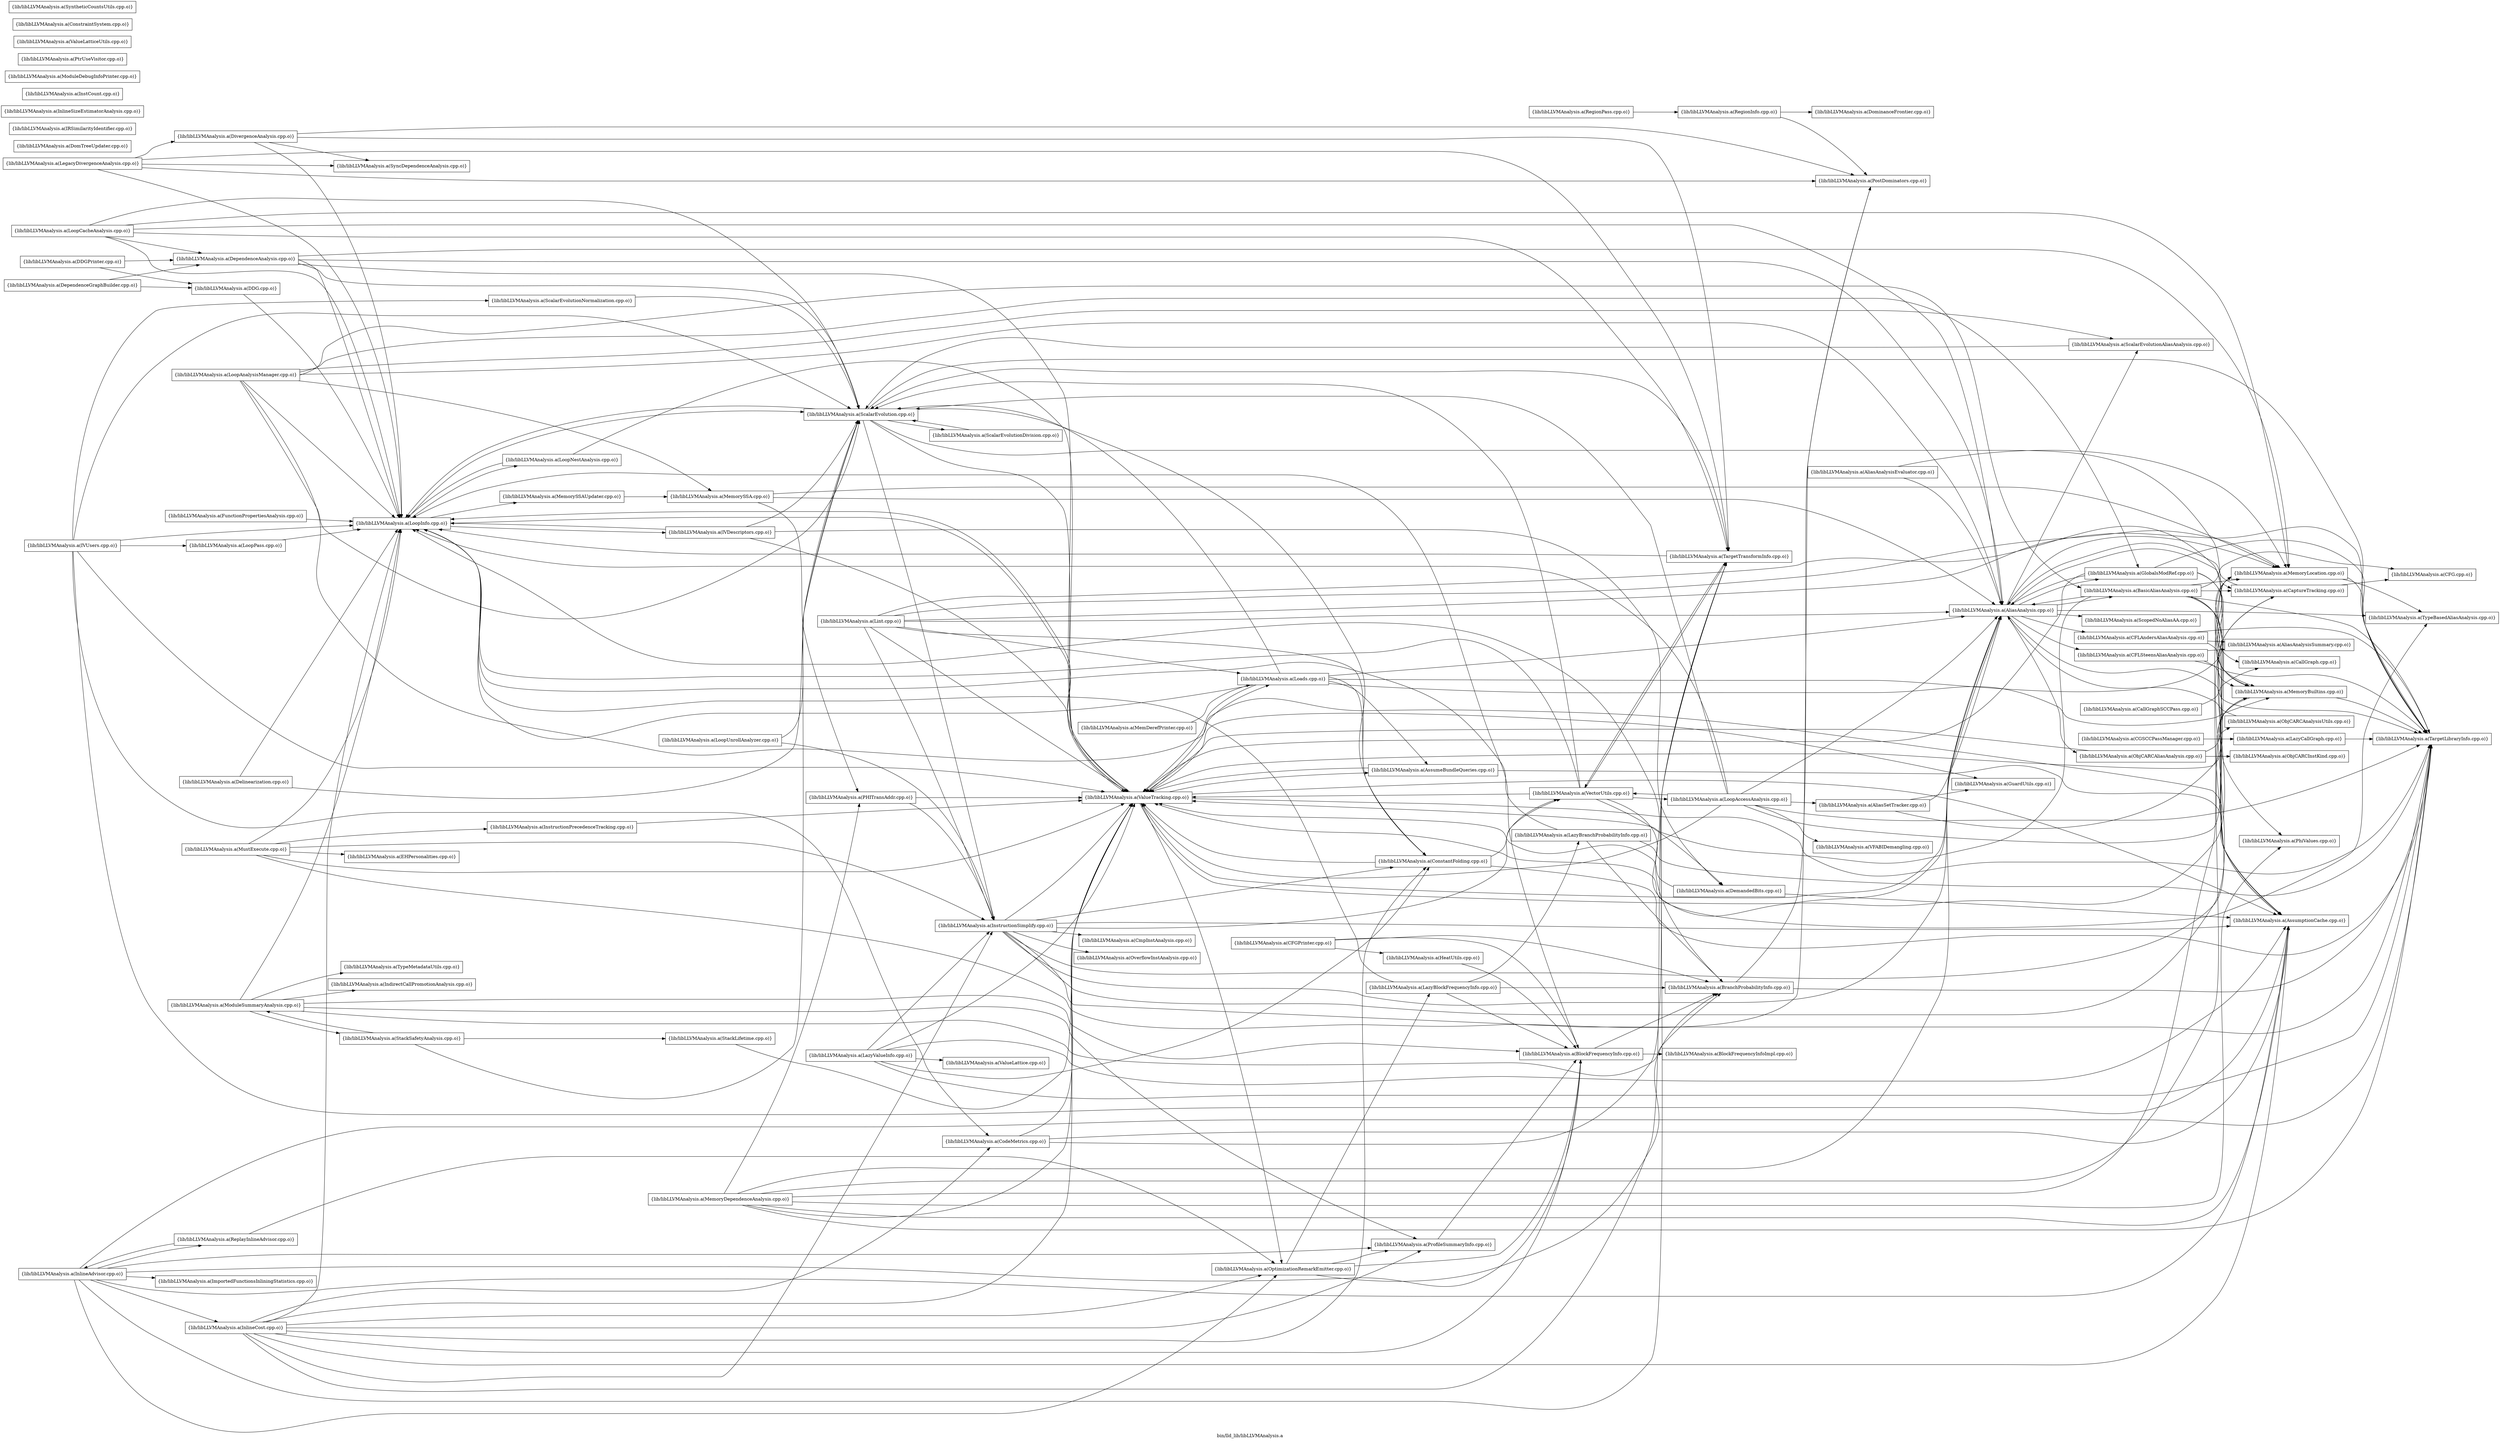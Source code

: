 digraph "bin/lld_lib/libLLVMAnalysis.a" {
	label="bin/lld_lib/libLLVMAnalysis.a";
	rankdir=LR;

	Node0x559e3edf7668 [shape=record,shape=box,group=0,label="{lib/libLLVMAnalysis.a(EHPersonalities.cpp.o)}"];
	Node0x559e3ee01a78 [shape=record,shape=box,group=0,label="{lib/libLLVMAnalysis.a(VectorUtils.cpp.o)}"];
	Node0x559e3ee01a78 -> Node0x559e3edf4e68;
	Node0x559e3ee01a78 -> Node0x559e3ee0d328;
	Node0x559e3ee01a78 -> Node0x559e3edef6e8;
	Node0x559e3ee01a78 -> Node0x559e3ee02c98;
	Node0x559e3ee01a78 -> Node0x559e3edfe9b8;
	Node0x559e3ee01a78 -> Node0x559e3edff4a8;
	Node0x559e3ee01a78 -> Node0x559e3ee021a8;
	Node0x559e3edfe9b8 [shape=record,shape=box,group=0,label="{lib/libLLVMAnalysis.a(TargetTransformInfo.cpp.o)}"];
	Node0x559e3edfe9b8 -> Node0x559e3edef6e8;
	Node0x559e3edfe9b8 -> Node0x559e3ee02c98;
	Node0x559e3edfe9b8 -> Node0x559e3ee01a78;
	Node0x559e3ee021a8 [shape=record,shape=box,group=0,label="{lib/libLLVMAnalysis.a(ValueTracking.cpp.o)}"];
	Node0x559e3ee021a8 -> Node0x559e3ee099a8;
	Node0x559e3ee021a8 -> Node0x559e3ee120f8;
	Node0x559e3ee021a8 -> Node0x559e3ee127d8;
	Node0x559e3ee021a8 -> Node0x559e3edee8d8;
	Node0x559e3ee021a8 -> Node0x559e3ee0cba8;
	Node0x559e3ee021a8 -> Node0x559e3edef6e8;
	Node0x559e3ee021a8 -> Node0x559e3edf7078;
	Node0x559e3ee021a8 -> Node0x559e3edff188;
	Node0x559e3edf4cd8 [shape=record,shape=box,group=0,label="{lib/libLLVMAnalysis.a(ProfileSummaryInfo.cpp.o)}"];
	Node0x559e3edf4cd8 -> Node0x559e3ee15ca8;
	Node0x559e3ee099a8 [shape=record,shape=box,group=0,label="{lib/libLLVMAnalysis.a(AliasAnalysis.cpp.o)}"];
	Node0x559e3ee099a8 -> Node0x559e3ee11b58;
	Node0x559e3ee099a8 -> Node0x559e3ee0ed18;
	Node0x559e3ee099a8 -> Node0x559e3edf0228;
	Node0x559e3ee099a8 -> Node0x559e3edee5b8;
	Node0x559e3ee099a8 -> Node0x559e3edee6a8;
	Node0x559e3ee099a8 -> Node0x559e3edf18f8;
	Node0x559e3ee099a8 -> Node0x559e3edf6088;
	Node0x559e3ee099a8 -> Node0x559e3ee03418;
	Node0x559e3ee099a8 -> Node0x559e3edff188;
	Node0x559e3ee099a8 -> Node0x559e3edff4a8;
	Node0x559e3ee099a8 -> Node0x559e3ee00e98;
	Node0x559e3ee099a8 -> Node0x559e3ee021a8;
	Node0x559e3edf65d8 [shape=record,shape=box,group=0,label="{lib/libLLVMAnalysis.a(DomTreeUpdater.cpp.o)}"];
	Node0x559e3edef6e8 [shape=record,shape=box,group=0,label="{lib/libLLVMAnalysis.a(LoopInfo.cpp.o)}"];
	Node0x559e3edef6e8 -> Node0x559e3ee07e78;
	Node0x559e3edef6e8 -> Node0x559e3edee838;
	Node0x559e3edef6e8 -> Node0x559e3edf2848;
	Node0x559e3edef6e8 -> Node0x559e3ee02c98;
	Node0x559e3edef6e8 -> Node0x559e3ee021a8;
	Node0x559e3ee02c98 [shape=record,shape=box,group=0,label="{lib/libLLVMAnalysis.a(ScalarEvolution.cpp.o)}"];
	Node0x559e3ee02c98 -> Node0x559e3ee127d8;
	Node0x559e3ee02c98 -> Node0x559e3ee01988;
	Node0x559e3ee02c98 -> Node0x559e3ee11568;
	Node0x559e3ee02c98 -> Node0x559e3edef6e8;
	Node0x559e3ee02c98 -> Node0x559e3ee03c38;
	Node0x559e3ee02c98 -> Node0x559e3edff188;
	Node0x559e3ee02c98 -> Node0x559e3ee021a8;
	Node0x559e3ee01988 [shape=record,shape=box,group=0,label="{lib/libLLVMAnalysis.a(ConstantFolding.cpp.o)}"];
	Node0x559e3ee01988 -> Node0x559e3edff188;
	Node0x559e3ee01988 -> Node0x559e3ee021a8;
	Node0x559e3ee01988 -> Node0x559e3ee01a78;
	Node0x559e3ee15ca8 [shape=record,shape=box,group=0,label="{lib/libLLVMAnalysis.a(BlockFrequencyInfo.cpp.o)}"];
	Node0x559e3ee15ca8 -> Node0x559e3ee15028;
	Node0x559e3ee15ca8 -> Node0x559e3ee15938;
	Node0x559e3ee15ca8 -> Node0x559e3edef6e8;
	Node0x559e3ee15938 [shape=record,shape=box,group=0,label="{lib/libLLVMAnalysis.a(BranchProbabilityInfo.cpp.o)}"];
	Node0x559e3ee15938 -> Node0x559e3edef6e8;
	Node0x559e3ee15938 -> Node0x559e3edf4148;
	Node0x559e3ee15938 -> Node0x559e3edff188;
	Node0x559e3edf7078 [shape=record,shape=box,group=0,label="{lib/libLLVMAnalysis.a(OptimizationRemarkEmitter.cpp.o)}"];
	Node0x559e3edf7078 -> Node0x559e3ee15ca8;
	Node0x559e3edf7078 -> Node0x559e3ee15938;
	Node0x559e3edf7078 -> Node0x559e3ee0f088;
	Node0x559e3edf7078 -> Node0x559e3edf4cd8;
	Node0x559e3edff4a8 [shape=record,shape=box,group=0,label="{lib/libLLVMAnalysis.a(TypeBasedAliasAnalysis.cpp.o)}"];
	Node0x559e3ee0f088 [shape=record,shape=box,group=0,label="{lib/libLLVMAnalysis.a(LazyBlockFrequencyInfo.cpp.o)}"];
	Node0x559e3ee0f088 -> Node0x559e3ee15ca8;
	Node0x559e3ee0f088 -> Node0x559e3ee15938;
	Node0x559e3ee0f088 -> Node0x559e3ee0f3f8;
	Node0x559e3ee0f088 -> Node0x559e3edef6e8;
	Node0x559e3edff188 [shape=record,shape=box,group=0,label="{lib/libLLVMAnalysis.a(TargetLibraryInfo.cpp.o)}"];
	Node0x559e3ee0e818 [shape=record,shape=box,group=0,label="{lib/libLLVMAnalysis.a(LegacyDivergenceAnalysis.cpp.o)}"];
	Node0x559e3ee0e818 -> Node0x559e3edf5f48;
	Node0x559e3ee0e818 -> Node0x559e3edef6e8;
	Node0x559e3ee0e818 -> Node0x559e3edf4148;
	Node0x559e3ee0e818 -> Node0x559e3ee0a7b8;
	Node0x559e3ee0e818 -> Node0x559e3edfe9b8;
	Node0x559e3ee14c18 [shape=record,shape=box,group=0,label="{lib/libLLVMAnalysis.a(CFG.cpp.o)}"];
	Node0x559e3ee0a448 [shape=record,shape=box,group=0,label="{lib/libLLVMAnalysis.a(StackSafetyAnalysis.cpp.o)}"];
	Node0x559e3ee0a448 -> Node0x559e3edf0bd8;
	Node0x559e3ee0a448 -> Node0x559e3ee02c98;
	Node0x559e3ee0a448 -> Node0x559e3ee04c78;
	Node0x559e3edf0bd8 [shape=record,shape=box,group=0,label="{lib/libLLVMAnalysis.a(ModuleSummaryAnalysis.cpp.o)}"];
	Node0x559e3edf0bd8 -> Node0x559e3ee15ca8;
	Node0x559e3edf0bd8 -> Node0x559e3ee15938;
	Node0x559e3edf0bd8 -> Node0x559e3ee052b8;
	Node0x559e3edf0bd8 -> Node0x559e3edef6e8;
	Node0x559e3edf0bd8 -> Node0x559e3edf4cd8;
	Node0x559e3edf0bd8 -> Node0x559e3ee0a448;
	Node0x559e3edf0bd8 -> Node0x559e3ee00308;
	Node0x559e3ee15028 [shape=record,shape=box,group=0,label="{lib/libLLVMAnalysis.a(BlockFrequencyInfoImpl.cpp.o)}"];
	Node0x559e3ee11b58 [shape=record,shape=box,group=0,label="{lib/libLLVMAnalysis.a(BasicAliasAnalysis.cpp.o)}"];
	Node0x559e3ee11b58 -> Node0x559e3ee099a8;
	Node0x559e3ee11b58 -> Node0x559e3ee127d8;
	Node0x559e3ee11b58 -> Node0x559e3ee14c18;
	Node0x559e3ee11b58 -> Node0x559e3edee5b8;
	Node0x559e3ee11b58 -> Node0x559e3edf0db8;
	Node0x559e3ee11b58 -> Node0x559e3edf18f8;
	Node0x559e3ee11b58 -> Node0x559e3edf46e8;
	Node0x559e3ee11b58 -> Node0x559e3edff188;
	Node0x559e3ee11b58 -> Node0x559e3ee021a8;
	Node0x559e3edf6da8 [shape=record,shape=box,group=0,label="{lib/libLLVMAnalysis.a(DominanceFrontier.cpp.o)}"];
	Node0x559e3edee6a8 [shape=record,shape=box,group=0,label="{lib/libLLVMAnalysis.a(GlobalsModRef.cpp.o)}"];
	Node0x559e3edee6a8 -> Node0x559e3ee099a8;
	Node0x559e3edee6a8 -> Node0x559e3edefeb8;
	Node0x559e3edee6a8 -> Node0x559e3edf0db8;
	Node0x559e3edee6a8 -> Node0x559e3edff188;
	Node0x559e3edee6a8 -> Node0x559e3ee021a8;
	Node0x559e3ee060c8 [shape=record,shape=box,group=0,label="{lib/libLLVMAnalysis.a(IVUsers.cpp.o)}"];
	Node0x559e3ee060c8 -> Node0x559e3ee127d8;
	Node0x559e3ee060c8 -> Node0x559e3ee01de8;
	Node0x559e3ee060c8 -> Node0x559e3edef6e8;
	Node0x559e3ee060c8 -> Node0x559e3edefd28;
	Node0x559e3ee060c8 -> Node0x559e3ee02c98;
	Node0x559e3ee060c8 -> Node0x559e3ee04318;
	Node0x559e3ee060c8 -> Node0x559e3ee021a8;
	Node0x559e3edf1498 [shape=record,shape=box,group=0,label="{lib/libLLVMAnalysis.a(MemoryDependenceAnalysis.cpp.o)}"];
	Node0x559e3edf1498 -> Node0x559e3ee099a8;
	Node0x559e3edf1498 -> Node0x559e3ee127d8;
	Node0x559e3edf1498 -> Node0x559e3edf0db8;
	Node0x559e3edf1498 -> Node0x559e3edf18f8;
	Node0x559e3edf1498 -> Node0x559e3edf56d8;
	Node0x559e3edf1498 -> Node0x559e3edf46e8;
	Node0x559e3edf1498 -> Node0x559e3edff188;
	Node0x559e3edf1498 -> Node0x559e3ee021a8;
	Node0x559e3ee03418 [shape=record,shape=box,group=0,label="{lib/libLLVMAnalysis.a(ScalarEvolutionAliasAnalysis.cpp.o)}"];
	Node0x559e3ee03418 -> Node0x559e3ee02c98;
	Node0x559e3ee0cba8 [shape=record,shape=box,group=0,label="{lib/libLLVMAnalysis.a(Loads.cpp.o)}"];
	Node0x559e3ee0cba8 -> Node0x559e3ee099a8;
	Node0x559e3ee0cba8 -> Node0x559e3ee120f8;
	Node0x559e3ee0cba8 -> Node0x559e3ee01988;
	Node0x559e3ee0cba8 -> Node0x559e3edef6e8;
	Node0x559e3ee0cba8 -> Node0x559e3edf0db8;
	Node0x559e3ee0cba8 -> Node0x559e3edf18f8;
	Node0x559e3ee0cba8 -> Node0x559e3ee02c98;
	Node0x559e3ee0cba8 -> Node0x559e3ee021a8;
	Node0x559e3edf18f8 [shape=record,shape=box,group=0,label="{lib/libLLVMAnalysis.a(MemoryLocation.cpp.o)}"];
	Node0x559e3edf18f8 -> Node0x559e3edff188;
	Node0x559e3edf18f8 -> Node0x559e3edff4a8;
	Node0x559e3ee0ed18 [shape=record,shape=box,group=0,label="{lib/libLLVMAnalysis.a(CFLAndersAliasAnalysis.cpp.o)}"];
	Node0x559e3ee0ed18 -> Node0x559e3ee0ebd8;
	Node0x559e3ee0ed18 -> Node0x559e3edf0db8;
	Node0x559e3ee0ed18 -> Node0x559e3edff188;
	Node0x559e3edf0228 [shape=record,shape=box,group=0,label="{lib/libLLVMAnalysis.a(CFLSteensAliasAnalysis.cpp.o)}"];
	Node0x559e3edf0228 -> Node0x559e3ee0ebd8;
	Node0x559e3edf0228 -> Node0x559e3edf0db8;
	Node0x559e3edf0228 -> Node0x559e3edff188;
	Node0x559e3edef788 [shape=record,shape=box,group=0,label="{lib/libLLVMAnalysis.a(CallGraphSCCPass.cpp.o)}"];
	Node0x559e3edef788 -> Node0x559e3edefeb8;
	Node0x559e3ee00e98 [shape=record,shape=box,group=0,label="{lib/libLLVMAnalysis.a(ScopedNoAliasAA.cpp.o)}"];
	Node0x559e3ee11568 [shape=record,shape=box,group=0,label="{lib/libLLVMAnalysis.a(InstructionSimplify.cpp.o)}"];
	Node0x559e3ee11568 -> Node0x559e3ee099a8;
	Node0x559e3ee11568 -> Node0x559e3ee127d8;
	Node0x559e3ee11568 -> Node0x559e3edee5b8;
	Node0x559e3ee11568 -> Node0x559e3ee01ed8;
	Node0x559e3ee11568 -> Node0x559e3ee01988;
	Node0x559e3ee11568 -> Node0x559e3edf0db8;
	Node0x559e3ee11568 -> Node0x559e3edf7cf8;
	Node0x559e3ee11568 -> Node0x559e3edff188;
	Node0x559e3ee11568 -> Node0x559e3ee021a8;
	Node0x559e3ee11568 -> Node0x559e3ee01a78;
	Node0x559e3ee127d8 [shape=record,shape=box,group=0,label="{lib/libLLVMAnalysis.a(AssumptionCache.cpp.o)}"];
	Node0x559e3edf1fd8 [shape=record,shape=box,group=0,label="{lib/libLLVMAnalysis.a(MemorySSA.cpp.o)}"];
	Node0x559e3edf1fd8 -> Node0x559e3ee099a8;
	Node0x559e3edf1fd8 -> Node0x559e3edf18f8;
	Node0x559e3edf1fd8 -> Node0x559e3edf56d8;
	Node0x559e3edf2848 [shape=record,shape=box,group=0,label="{lib/libLLVMAnalysis.a(MemorySSAUpdater.cpp.o)}"];
	Node0x559e3edf2848 -> Node0x559e3edf1fd8;
	Node0x559e3edf7938 [shape=record,shape=box,group=0,label="{lib/libLLVMAnalysis.a(ObjCARCInstKind.cpp.o)}"];
	Node0x559e3ee04d18 [shape=record,shape=box,group=0,label="{lib/libLLVMAnalysis.a(InlineCost.cpp.o)}"];
	Node0x559e3ee04d18 -> Node0x559e3ee127d8;
	Node0x559e3ee04d18 -> Node0x559e3ee15ca8;
	Node0x559e3ee04d18 -> Node0x559e3ee01de8;
	Node0x559e3ee04d18 -> Node0x559e3ee01988;
	Node0x559e3ee04d18 -> Node0x559e3ee11568;
	Node0x559e3ee04d18 -> Node0x559e3edef6e8;
	Node0x559e3ee04d18 -> Node0x559e3edf7078;
	Node0x559e3ee04d18 -> Node0x559e3edf4cd8;
	Node0x559e3ee04d18 -> Node0x559e3edfe9b8;
	Node0x559e3ee04d18 -> Node0x559e3ee021a8;
	Node0x559e3ee04c78 [shape=record,shape=box,group=0,label="{lib/libLLVMAnalysis.a(StackLifetime.cpp.o)}"];
	Node0x559e3ee04c78 -> Node0x559e3ee021a8;
	Node0x559e3edf4e68 [shape=record,shape=box,group=0,label="{lib/libLLVMAnalysis.a(DemandedBits.cpp.o)}"];
	Node0x559e3edf4e68 -> Node0x559e3ee127d8;
	Node0x559e3edf4e68 -> Node0x559e3ee021a8;
	Node0x559e3ee0d328 [shape=record,shape=box,group=0,label="{lib/libLLVMAnalysis.a(LoopAccessAnalysis.cpp.o)}"];
	Node0x559e3ee0d328 -> Node0x559e3ee099a8;
	Node0x559e3ee0d328 -> Node0x559e3ee12d28;
	Node0x559e3ee0d328 -> Node0x559e3edef6e8;
	Node0x559e3ee0d328 -> Node0x559e3edf18f8;
	Node0x559e3ee0d328 -> Node0x559e3ee02c98;
	Node0x559e3ee0d328 -> Node0x559e3edff188;
	Node0x559e3ee0d328 -> Node0x559e3ee021a8;
	Node0x559e3ee0d328 -> Node0x559e3ee01a78;
	Node0x559e3ee0d328 -> Node0x559e3ee03738;
	Node0x559e3ee08d28 [shape=record,shape=box,group=0,label="{lib/libLLVMAnalysis.a(AliasAnalysisEvaluator.cpp.o)}"];
	Node0x559e3ee08d28 -> Node0x559e3ee099a8;
	Node0x559e3ee08d28 -> Node0x559e3edf18f8;
	Node0x559e3ee12d28 [shape=record,shape=box,group=0,label="{lib/libLLVMAnalysis.a(AliasSetTracker.cpp.o)}"];
	Node0x559e3ee12d28 -> Node0x559e3ee099a8;
	Node0x559e3ee12d28 -> Node0x559e3edee8d8;
	Node0x559e3ee12d28 -> Node0x559e3edf18f8;
	Node0x559e3ee14128 [shape=record,shape=box,group=0,label="{lib/libLLVMAnalysis.a(CFGPrinter.cpp.o)}"];
	Node0x559e3ee14128 -> Node0x559e3ee15ca8;
	Node0x559e3ee14128 -> Node0x559e3ee15938;
	Node0x559e3ee14128 -> Node0x559e3ee11798;
	Node0x559e3edefaf8 [shape=record,shape=box,group=0,label="{lib/libLLVMAnalysis.a(CGSCCPassManager.cpp.o)}"];
	Node0x559e3edefaf8 -> Node0x559e3ee0f8f8;
	Node0x559e3edefeb8 [shape=record,shape=box,group=0,label="{lib/libLLVMAnalysis.a(CallGraph.cpp.o)}"];
	Node0x559e3ee00d58 [shape=record,shape=box,group=0,label="{lib/libLLVMAnalysis.a(DDG.cpp.o)}"];
	Node0x559e3ee00d58 -> Node0x559e3edef6e8;
	Node0x559e3ee00a88 [shape=record,shape=box,group=0,label="{lib/libLLVMAnalysis.a(DDGPrinter.cpp.o)}"];
	Node0x559e3ee00a88 -> Node0x559e3ee00d58;
	Node0x559e3ee00a88 -> Node0x559e3edf53b8;
	Node0x559e3edf43c8 [shape=record,shape=box,group=0,label="{lib/libLLVMAnalysis.a(Delinearization.cpp.o)}"];
	Node0x559e3edf43c8 -> Node0x559e3edef6e8;
	Node0x559e3edf43c8 -> Node0x559e3ee02c98;
	Node0x559e3edf53b8 [shape=record,shape=box,group=0,label="{lib/libLLVMAnalysis.a(DependenceAnalysis.cpp.o)}"];
	Node0x559e3edf53b8 -> Node0x559e3ee099a8;
	Node0x559e3edf53b8 -> Node0x559e3edef6e8;
	Node0x559e3edf53b8 -> Node0x559e3edf18f8;
	Node0x559e3edf53b8 -> Node0x559e3ee02c98;
	Node0x559e3edf53b8 -> Node0x559e3ee021a8;
	Node0x559e3edf5f48 [shape=record,shape=box,group=0,label="{lib/libLLVMAnalysis.a(DivergenceAnalysis.cpp.o)}"];
	Node0x559e3edf5f48 -> Node0x559e3edef6e8;
	Node0x559e3edf5f48 -> Node0x559e3edf4148;
	Node0x559e3edf5f48 -> Node0x559e3ee0a7b8;
	Node0x559e3edf5f48 -> Node0x559e3edfe9b8;
	Node0x559e3edf7e38 [shape=record,shape=box,group=0,label="{lib/libLLVMAnalysis.a(FunctionPropertiesAnalysis.cpp.o)}"];
	Node0x559e3edf7e38 -> Node0x559e3edef6e8;
	Node0x559e3ee071f8 [shape=record,shape=box,group=0,label="{lib/libLLVMAnalysis.a(IRSimilarityIdentifier.cpp.o)}"];
	Node0x559e3ee04a48 [shape=record,shape=box,group=0,label="{lib/libLLVMAnalysis.a(InlineAdvisor.cpp.o)}"];
	Node0x559e3ee04a48 -> Node0x559e3ee127d8;
	Node0x559e3ee04a48 -> Node0x559e3ee15ca8;
	Node0x559e3ee04a48 -> Node0x559e3ee05e98;
	Node0x559e3ee04a48 -> Node0x559e3ee04d18;
	Node0x559e3ee04a48 -> Node0x559e3edf7078;
	Node0x559e3ee04a48 -> Node0x559e3edf4cd8;
	Node0x559e3ee04a48 -> Node0x559e3ee02798;
	Node0x559e3ee04a48 -> Node0x559e3edff188;
	Node0x559e3ee04a48 -> Node0x559e3edfe9b8;
	Node0x559e3ee03dc8 [shape=record,shape=box,group=0,label="{lib/libLLVMAnalysis.a(InlineSizeEstimatorAnalysis.cpp.o)}"];
	Node0x559e3ee03aa8 [shape=record,shape=box,group=0,label="{lib/libLLVMAnalysis.a(InstCount.cpp.o)}"];
	Node0x559e3ee0f8f8 [shape=record,shape=box,group=0,label="{lib/libLLVMAnalysis.a(LazyCallGraph.cpp.o)}"];
	Node0x559e3ee0f8f8 -> Node0x559e3edff188;
	Node0x559e3ee0ef48 [shape=record,shape=box,group=0,label="{lib/libLLVMAnalysis.a(LazyValueInfo.cpp.o)}"];
	Node0x559e3ee0ef48 -> Node0x559e3ee127d8;
	Node0x559e3ee0ef48 -> Node0x559e3ee01988;
	Node0x559e3ee0ef48 -> Node0x559e3ee11568;
	Node0x559e3ee0ef48 -> Node0x559e3edff188;
	Node0x559e3ee0ef48 -> Node0x559e3ee007b8;
	Node0x559e3ee0ef48 -> Node0x559e3ee021a8;
	Node0x559e3ee0e6d8 [shape=record,shape=box,group=0,label="{lib/libLLVMAnalysis.a(Lint.cpp.o)}"];
	Node0x559e3ee0e6d8 -> Node0x559e3ee099a8;
	Node0x559e3ee0e6d8 -> Node0x559e3ee127d8;
	Node0x559e3ee0e6d8 -> Node0x559e3ee01988;
	Node0x559e3ee0e6d8 -> Node0x559e3ee11568;
	Node0x559e3ee0e6d8 -> Node0x559e3ee0cba8;
	Node0x559e3ee0e6d8 -> Node0x559e3edf18f8;
	Node0x559e3ee0e6d8 -> Node0x559e3edff188;
	Node0x559e3ee0e6d8 -> Node0x559e3ee021a8;
	Node0x559e3ee0d0f8 [shape=record,shape=box,group=0,label="{lib/libLLVMAnalysis.a(LoopAnalysisManager.cpp.o)}"];
	Node0x559e3ee0d0f8 -> Node0x559e3ee099a8;
	Node0x559e3ee0d0f8 -> Node0x559e3ee127d8;
	Node0x559e3ee0d0f8 -> Node0x559e3ee11b58;
	Node0x559e3ee0d0f8 -> Node0x559e3edee6a8;
	Node0x559e3ee0d0f8 -> Node0x559e3edef6e8;
	Node0x559e3ee0d0f8 -> Node0x559e3edf1fd8;
	Node0x559e3ee0d0f8 -> Node0x559e3ee02c98;
	Node0x559e3ee0d0f8 -> Node0x559e3ee03418;
	Node0x559e3ee15398 [shape=record,shape=box,group=0,label="{lib/libLLVMAnalysis.a(LoopCacheAnalysis.cpp.o)}"];
	Node0x559e3ee15398 -> Node0x559e3ee099a8;
	Node0x559e3ee15398 -> Node0x559e3edf53b8;
	Node0x559e3ee15398 -> Node0x559e3edef6e8;
	Node0x559e3ee15398 -> Node0x559e3edf18f8;
	Node0x559e3ee15398 -> Node0x559e3ee02c98;
	Node0x559e3ee15398 -> Node0x559e3edfe9b8;
	Node0x559e3edee838 [shape=record,shape=box,group=0,label="{lib/libLLVMAnalysis.a(LoopNestAnalysis.cpp.o)}"];
	Node0x559e3edee838 -> Node0x559e3edef6e8;
	Node0x559e3edee838 -> Node0x559e3ee021a8;
	Node0x559e3edf04a8 [shape=record,shape=box,group=0,label="{lib/libLLVMAnalysis.a(MemDerefPrinter.cpp.o)}"];
	Node0x559e3edf04a8 -> Node0x559e3ee0cba8;
	Node0x559e3edf2fc8 [shape=record,shape=box,group=0,label="{lib/libLLVMAnalysis.a(ModuleDebugInfoPrinter.cpp.o)}"];
	Node0x559e3edf0548 [shape=record,shape=box,group=0,label="{lib/libLLVMAnalysis.a(MustExecute.cpp.o)}"];
	Node0x559e3edf0548 -> Node0x559e3edf7668;
	Node0x559e3edf0548 -> Node0x559e3ee02f68;
	Node0x559e3edf0548 -> Node0x559e3ee11568;
	Node0x559e3edf0548 -> Node0x559e3edef6e8;
	Node0x559e3edf0548 -> Node0x559e3edf4148;
	Node0x559e3edf0548 -> Node0x559e3ee021a8;
	Node0x559e3edf6088 [shape=record,shape=box,group=0,label="{lib/libLLVMAnalysis.a(ObjCARCAliasAnalysis.cpp.o)}"];
	Node0x559e3edf6088 -> Node0x559e3edf6df8;
	Node0x559e3edf6088 -> Node0x559e3edf7938;
	Node0x559e3edf6088 -> Node0x559e3ee021a8;
	Node0x559e3edf46e8 [shape=record,shape=box,group=0,label="{lib/libLLVMAnalysis.a(PhiValues.cpp.o)}"];
	Node0x559e3edf4148 [shape=record,shape=box,group=0,label="{lib/libLLVMAnalysis.a(PostDominators.cpp.o)}"];
	Node0x559e3ee06758 [shape=record,shape=box,group=0,label="{lib/libLLVMAnalysis.a(RegionInfo.cpp.o)}"];
	Node0x559e3ee06758 -> Node0x559e3edf6da8;
	Node0x559e3ee06758 -> Node0x559e3edf4148;
	Node0x559e3ee0a7b8 [shape=record,shape=box,group=0,label="{lib/libLLVMAnalysis.a(SyncDependenceAnalysis.cpp.o)}"];
	Node0x559e3edf6df8 [shape=record,shape=box,group=0,label="{lib/libLLVMAnalysis.a(ObjCARCAnalysisUtils.cpp.o)}"];
	Node0x559e3edf6df8 -> Node0x559e3ee099a8;
	Node0x559e3ee06028 [shape=record,shape=box,group=0,label="{lib/libLLVMAnalysis.a(PtrUseVisitor.cpp.o)}"];
	Node0x559e3ee120f8 [shape=record,shape=box,group=0,label="{lib/libLLVMAnalysis.a(AssumeBundleQueries.cpp.o)}"];
	Node0x559e3ee120f8 -> Node0x559e3ee127d8;
	Node0x559e3ee120f8 -> Node0x559e3ee021a8;
	Node0x559e3edee5b8 [shape=record,shape=box,group=0,label="{lib/libLLVMAnalysis.a(CaptureTracking.cpp.o)}"];
	Node0x559e3edee5b8 -> Node0x559e3ee099a8;
	Node0x559e3edee5b8 -> Node0x559e3ee14c18;
	Node0x559e3edee5b8 -> Node0x559e3ee021a8;
	Node0x559e3edf0db8 [shape=record,shape=box,group=0,label="{lib/libLLVMAnalysis.a(MemoryBuiltins.cpp.o)}"];
	Node0x559e3edf0db8 -> Node0x559e3edff188;
	Node0x559e3edf0db8 -> Node0x559e3ee021a8;
	Node0x559e3ee01528 [shape=record,shape=box,group=0,label="{lib/libLLVMAnalysis.a(ValueLatticeUtils.cpp.o)}"];
	Node0x559e3ee00308 [shape=record,shape=box,group=0,label="{lib/libLLVMAnalysis.a(TypeMetadataUtils.cpp.o)}"];
	Node0x559e3ee05e98 [shape=record,shape=box,group=0,label="{lib/libLLVMAnalysis.a(ImportedFunctionsInliningStatistics.cpp.o)}"];
	Node0x559e3ee02798 [shape=record,shape=box,group=0,label="{lib/libLLVMAnalysis.a(ReplayInlineAdvisor.cpp.o)}"];
	Node0x559e3ee02798 -> Node0x559e3ee04a48;
	Node0x559e3ee02798 -> Node0x559e3edf7078;
	Node0x559e3edffc28 [shape=record,shape=box,group=0,label="{lib/libLLVMAnalysis.a(ConstraintSystem.cpp.o)}"];
	Node0x559e3edf56d8 [shape=record,shape=box,group=0,label="{lib/libLLVMAnalysis.a(PHITransAddr.cpp.o)}"];
	Node0x559e3edf56d8 -> Node0x559e3ee11568;
	Node0x559e3edf56d8 -> Node0x559e3ee021a8;
	Node0x559e3edee8d8 [shape=record,shape=box,group=0,label="{lib/libLLVMAnalysis.a(GuardUtils.cpp.o)}"];
	Node0x559e3edefd28 [shape=record,shape=box,group=0,label="{lib/libLLVMAnalysis.a(LoopPass.cpp.o)}"];
	Node0x559e3edefd28 -> Node0x559e3edef6e8;
	Node0x559e3ee02f68 [shape=record,shape=box,group=0,label="{lib/libLLVMAnalysis.a(InstructionPrecedenceTracking.cpp.o)}"];
	Node0x559e3ee02f68 -> Node0x559e3ee021a8;
	Node0x559e3ee0f3f8 [shape=record,shape=box,group=0,label="{lib/libLLVMAnalysis.a(LazyBranchProbabilityInfo.cpp.o)}"];
	Node0x559e3ee0f3f8 -> Node0x559e3ee15938;
	Node0x559e3ee0f3f8 -> Node0x559e3edef6e8;
	Node0x559e3ee0f3f8 -> Node0x559e3edff188;
	Node0x559e3ee01de8 [shape=record,shape=box,group=0,label="{lib/libLLVMAnalysis.a(CodeMetrics.cpp.o)}"];
	Node0x559e3ee01de8 -> Node0x559e3ee127d8;
	Node0x559e3ee01de8 -> Node0x559e3edfe9b8;
	Node0x559e3ee01de8 -> Node0x559e3ee021a8;
	Node0x559e3ee01ed8 [shape=record,shape=box,group=0,label="{lib/libLLVMAnalysis.a(CmpInstAnalysis.cpp.o)}"];
	Node0x559e3ee07e78 [shape=record,shape=box,group=0,label="{lib/libLLVMAnalysis.a(IVDescriptors.cpp.o)}"];
	Node0x559e3ee07e78 -> Node0x559e3edf4e68;
	Node0x559e3ee07e78 -> Node0x559e3edef6e8;
	Node0x559e3ee07e78 -> Node0x559e3ee02c98;
	Node0x559e3ee07e78 -> Node0x559e3ee021a8;
	Node0x559e3ee04318 [shape=record,shape=box,group=0,label="{lib/libLLVMAnalysis.a(ScalarEvolutionNormalization.cpp.o)}"];
	Node0x559e3ee04318 -> Node0x559e3ee02c98;
	Node0x559e3edeef18 [shape=record,shape=box,group=0,label="{lib/libLLVMAnalysis.a(LoopUnrollAnalyzer.cpp.o)}"];
	Node0x559e3edeef18 -> Node0x559e3ee11568;
	Node0x559e3edeef18 -> Node0x559e3ee02c98;
	Node0x559e3ee07158 [shape=record,shape=box,group=0,label="{lib/libLLVMAnalysis.a(RegionPass.cpp.o)}"];
	Node0x559e3ee07158 -> Node0x559e3ee06758;
	Node0x559e3edf7cf8 [shape=record,shape=box,group=0,label="{lib/libLLVMAnalysis.a(OverflowInstAnalysis.cpp.o)}"];
	Node0x559e3ee03738 [shape=record,shape=box,group=0,label="{lib/libLLVMAnalysis.a(VFABIDemangling.cpp.o)}"];
	Node0x559e3ee052b8 [shape=record,shape=box,group=0,label="{lib/libLLVMAnalysis.a(IndirectCallPromotionAnalysis.cpp.o)}"];
	Node0x559e3ee11798 [shape=record,shape=box,group=0,label="{lib/libLLVMAnalysis.a(HeatUtils.cpp.o)}"];
	Node0x559e3ee11798 -> Node0x559e3ee15ca8;
	Node0x559e3ee0ebd8 [shape=record,shape=box,group=0,label="{lib/libLLVMAnalysis.a(AliasAnalysisSummary.cpp.o)}"];
	Node0x559e3edf59f8 [shape=record,shape=box,group=0,label="{lib/libLLVMAnalysis.a(DependenceGraphBuilder.cpp.o)}"];
	Node0x559e3edf59f8 -> Node0x559e3ee00d58;
	Node0x559e3edf59f8 -> Node0x559e3edf53b8;
	Node0x559e3ee007b8 [shape=record,shape=box,group=0,label="{lib/libLLVMAnalysis.a(ValueLattice.cpp.o)}"];
	Node0x559e3ee03c38 [shape=record,shape=box,group=0,label="{lib/libLLVMAnalysis.a(ScalarEvolutionDivision.cpp.o)}"];
	Node0x559e3ee03c38 -> Node0x559e3ee02c98;
	Node0x559e3edfe6e8 [shape=record,shape=box,group=0,label="{lib/libLLVMAnalysis.a(SyntheticCountsUtils.cpp.o)}"];
}
